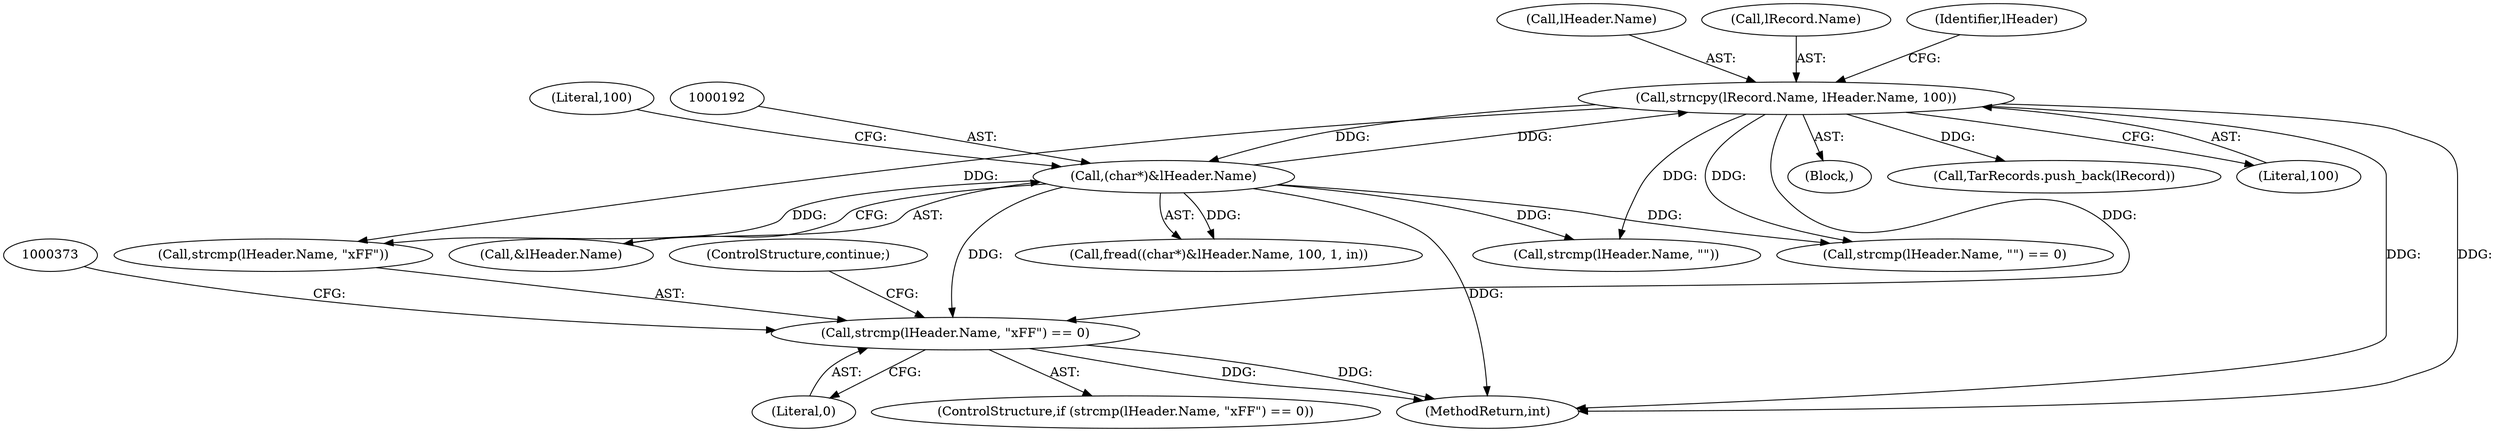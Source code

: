 digraph "0_savannah_40cc957f52e772f45125126439ba9333cf2d2998_0@API" {
"1000363" [label="(Call,strcmp(lHeader.Name, \"\xFF\") == 0)"];
"1000354" [label="(Call,strncpy(lRecord.Name, lHeader.Name, 100))"];
"1000191" [label="(Call,(char*)&lHeader.Name)"];
"1000193" [label="(Call,&lHeader.Name)"];
"1000443" [label="(MethodReturn,int)"];
"1000354" [label="(Call,strncpy(lRecord.Name, lHeader.Name, 100))"];
"1000363" [label="(Call,strcmp(lHeader.Name, \"\xFF\") == 0)"];
"1000177" [label="(Block,)"];
"1000358" [label="(Call,lHeader.Name)"];
"1000423" [label="(Call,TarRecords.push_back(lRecord))"];
"1000390" [label="(Call,strcmp(lHeader.Name, \"\"))"];
"1000355" [label="(Call,lRecord.Name)"];
"1000197" [label="(Literal,100)"];
"1000369" [label="(Literal,0)"];
"1000370" [label="(ControlStructure,continue;)"];
"1000361" [label="(Literal,100)"];
"1000366" [label="(Identifier,lHeader)"];
"1000191" [label="(Call,(char*)&lHeader.Name)"];
"1000389" [label="(Call,strcmp(lHeader.Name, \"\") == 0)"];
"1000190" [label="(Call,fread((char*)&lHeader.Name, 100, 1, in))"];
"1000362" [label="(ControlStructure,if (strcmp(lHeader.Name, \"\xFF\") == 0))"];
"1000364" [label="(Call,strcmp(lHeader.Name, \"\xFF\"))"];
"1000363" -> "1000362"  [label="AST: "];
"1000363" -> "1000369"  [label="CFG: "];
"1000364" -> "1000363"  [label="AST: "];
"1000369" -> "1000363"  [label="AST: "];
"1000370" -> "1000363"  [label="CFG: "];
"1000373" -> "1000363"  [label="CFG: "];
"1000363" -> "1000443"  [label="DDG: "];
"1000363" -> "1000443"  [label="DDG: "];
"1000354" -> "1000363"  [label="DDG: "];
"1000191" -> "1000363"  [label="DDG: "];
"1000354" -> "1000177"  [label="AST: "];
"1000354" -> "1000361"  [label="CFG: "];
"1000355" -> "1000354"  [label="AST: "];
"1000358" -> "1000354"  [label="AST: "];
"1000361" -> "1000354"  [label="AST: "];
"1000366" -> "1000354"  [label="CFG: "];
"1000354" -> "1000443"  [label="DDG: "];
"1000354" -> "1000443"  [label="DDG: "];
"1000354" -> "1000191"  [label="DDG: "];
"1000191" -> "1000354"  [label="DDG: "];
"1000354" -> "1000364"  [label="DDG: "];
"1000354" -> "1000389"  [label="DDG: "];
"1000354" -> "1000390"  [label="DDG: "];
"1000354" -> "1000423"  [label="DDG: "];
"1000191" -> "1000190"  [label="AST: "];
"1000191" -> "1000193"  [label="CFG: "];
"1000192" -> "1000191"  [label="AST: "];
"1000193" -> "1000191"  [label="AST: "];
"1000197" -> "1000191"  [label="CFG: "];
"1000191" -> "1000443"  [label="DDG: "];
"1000191" -> "1000190"  [label="DDG: "];
"1000191" -> "1000364"  [label="DDG: "];
"1000191" -> "1000389"  [label="DDG: "];
"1000191" -> "1000390"  [label="DDG: "];
}
